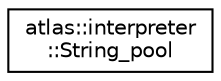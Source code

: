 digraph "Graphical Class Hierarchy"
{
  edge [fontname="Helvetica",fontsize="10",labelfontname="Helvetica",labelfontsize="10"];
  node [fontname="Helvetica",fontsize="10",shape=record];
  rankdir="LR";
  Node1 [label="atlas::interpreter\l::String_pool",height=0.2,width=0.4,color="black", fillcolor="white", style="filled",URL="$classatlas_1_1interpreter_1_1String__pool.html"];
}
